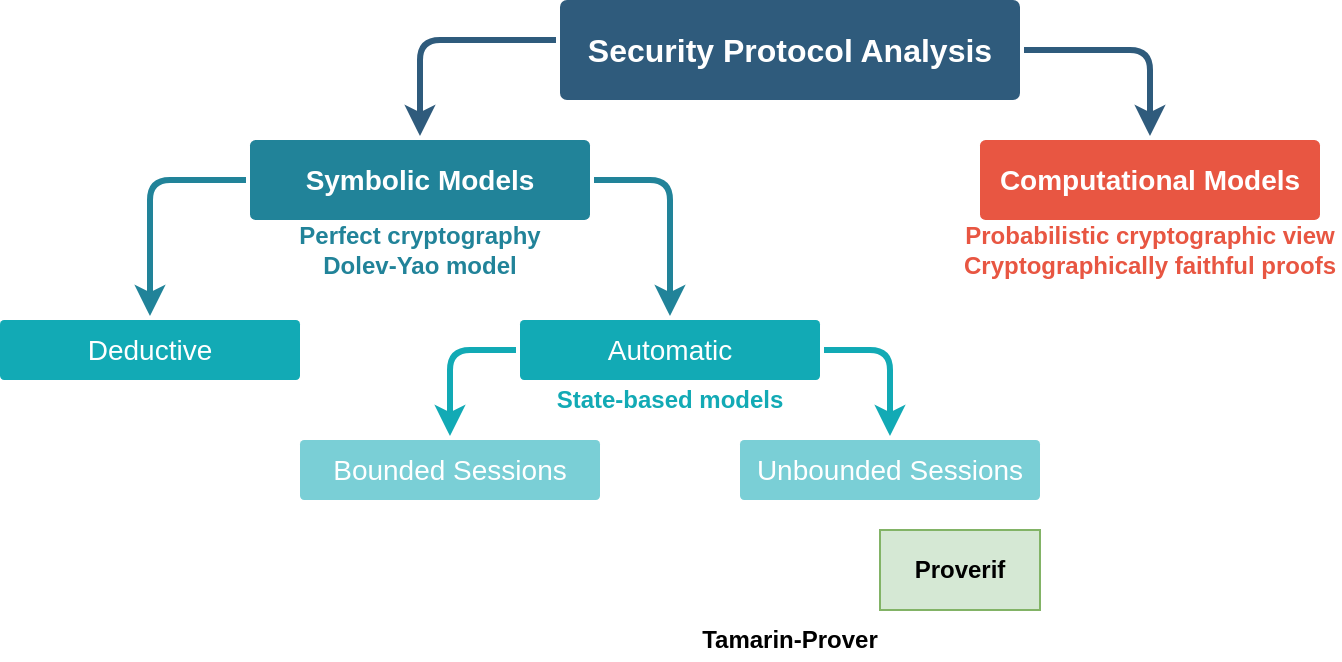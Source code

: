 <mxfile version="14.9.6" type="google"><diagram id="6a731a19-8d31-9384-78a2-239565b7b9f0" name="Page-1"><mxGraphModel dx="723" dy="382" grid="1" gridSize="10" guides="1" tooltips="1" connect="1" arrows="1" fold="1" page="1" pageScale="1" pageWidth="680" pageHeight="340" background="none" math="0" shadow="0"><root><mxCell id="0"/><mxCell id="1" parent="0"/><mxCell id="1746" value="" style="edgeStyle=none;rounded=1;jumpStyle=none;html=1;shadow=0;labelBackgroundColor=none;startArrow=none;startFill=0;endArrow=classic;endFill=1;jettySize=auto;orthogonalLoop=1;strokeColor=#2F5B7C;strokeWidth=3;fontFamily=Helvetica;fontSize=16;fontColor=#23445D;spacing=5;" parent="1" source="1749" target="1771" edge="1"><mxGeometry relative="1" as="geometry"><Array as="points"><mxPoint x="580" y="35"/></Array></mxGeometry></mxCell><mxCell id="1748" value="" style="edgeStyle=orthogonalEdgeStyle;rounded=1;jumpStyle=none;html=1;shadow=0;labelBackgroundColor=none;startArrow=none;startFill=0;endArrow=classic;endFill=1;jettySize=auto;orthogonalLoop=1;strokeColor=#2F5B7C;strokeWidth=3;fontFamily=Helvetica;fontSize=16;fontColor=#23445D;spacing=5;entryX=0.5;entryY=0;entryDx=0;entryDy=0;" parent="1" source="1749" target="1753" edge="1"><mxGeometry relative="1" as="geometry"><Array as="points"><mxPoint x="215" y="30"/></Array></mxGeometry></mxCell><mxCell id="1749" value="Security Protocol Analysis" style="rounded=1;whiteSpace=wrap;html=1;shadow=0;labelBackgroundColor=none;strokeColor=none;strokeWidth=3;fontFamily=Helvetica;fontSize=16;fontColor=#FFFFFF;align=center;fontStyle=1;spacing=5;arcSize=7;perimeterSpacing=2;fillColor=#2F5B7C;" parent="1" vertex="1"><mxGeometry x="285" y="10" width="230" height="50" as="geometry"/></mxCell><mxCell id="1751" value="" style="edgeStyle=none;rounded=1;jumpStyle=none;html=1;shadow=0;labelBackgroundColor=none;startArrow=none;startFill=0;jettySize=auto;orthogonalLoop=1;strokeWidth=3;fontFamily=Helvetica;fontSize=14;fontColor=#FFFFFF;spacing=5;fontStyle=1;fillColor=#b0e3e6;strokeColor=#218399;" parent="1" source="1753" target="1755" edge="1"><mxGeometry relative="1" as="geometry"><Array as="points"><mxPoint x="80" y="100"/></Array></mxGeometry></mxCell><mxCell id="1752" value="" style="edgeStyle=none;rounded=1;jumpStyle=none;html=1;shadow=0;labelBackgroundColor=none;startArrow=none;startFill=0;jettySize=auto;orthogonalLoop=1;strokeWidth=3;fontFamily=Helvetica;fontSize=14;fontColor=#FFFFFF;spacing=5;fontStyle=1;fillColor=#b0e3e6;strokeColor=#218399;" parent="1" source="1753" target="1754" edge="1"><mxGeometry relative="1" as="geometry"><Array as="points"><mxPoint x="340" y="100"/></Array></mxGeometry></mxCell><mxCell id="1753" value="Symbolic Models" style="rounded=1;whiteSpace=wrap;html=1;shadow=0;labelBackgroundColor=none;strokeColor=none;strokeWidth=3;fontFamily=Helvetica;fontSize=14;fontColor=#FFFFFF;align=center;spacing=5;fontStyle=1;arcSize=7;perimeterSpacing=2;fillColor=#218399;" parent="1" vertex="1"><mxGeometry x="130" y="80" width="170" height="40" as="geometry"/></mxCell><mxCell id="1754" value="Automatic" style="rounded=1;whiteSpace=wrap;html=1;shadow=0;labelBackgroundColor=none;strokeColor=none;strokeWidth=3;fontFamily=Helvetica;fontSize=14;fontColor=#FFFFFF;align=center;spacing=5;fontStyle=0;arcSize=7;perimeterSpacing=2;fillColor=#12AAB5;" parent="1" vertex="1"><mxGeometry x="265" y="170" width="150" height="30" as="geometry"/></mxCell><mxCell id="1755" value="Deductive" style="rounded=1;whiteSpace=wrap;html=1;shadow=0;labelBackgroundColor=none;strokeColor=none;strokeWidth=3;fontFamily=Helvetica;fontSize=14;fontColor=#FFFFFF;align=center;spacing=5;fontStyle=0;arcSize=7;perimeterSpacing=2;fillColor=#12AAB5;" parent="1" vertex="1"><mxGeometry x="5" y="170" width="150" height="30" as="geometry"/></mxCell><mxCell id="1771" value="Computational Models" style="rounded=1;whiteSpace=wrap;html=1;shadow=0;labelBackgroundColor=none;strokeColor=none;strokeWidth=3;fontFamily=Helvetica;fontSize=14;fontColor=#FFFFFF;align=center;spacing=5;fontStyle=1;arcSize=7;perimeterSpacing=2;fillColor=#E85642;" parent="1" vertex="1"><mxGeometry x="495" y="80" width="170" height="40" as="geometry"/></mxCell><mxCell id="F3JaZJ1KbiUL1GR39glD-1781" value="&lt;div&gt;Perfect cryptography&lt;/div&gt;&lt;div&gt;Dolev-Yao model&lt;/div&gt;" style="text;html=1;align=center;verticalAlign=middle;whiteSpace=wrap;rounded=0;fontStyle=1;fontColor=#218399;" parent="1" vertex="1"><mxGeometry x="125" y="120" width="180" height="30" as="geometry"/></mxCell><mxCell id="F3JaZJ1KbiUL1GR39glD-1783" value="&lt;div&gt;Probabilistic cryptographic view&lt;br&gt;&lt;/div&gt;&lt;div&gt;Cryptographically faithful proofs&lt;/div&gt;" style="text;html=1;strokeColor=none;fillColor=none;align=center;verticalAlign=middle;whiteSpace=wrap;rounded=0;fontStyle=1;fontColor=#E85642;" parent="1" vertex="1"><mxGeometry x="485" y="120" width="190" height="30" as="geometry"/></mxCell><mxCell id="F3JaZJ1KbiUL1GR39glD-1786" value="" style="edgeStyle=none;rounded=1;jumpStyle=none;html=1;shadow=0;labelBackgroundColor=none;startArrow=none;startFill=0;jettySize=auto;orthogonalLoop=1;strokeWidth=3;fontFamily=Helvetica;fontSize=14;fontColor=#FFFFFF;spacing=5;fontStyle=1;fillColor=#b0e3e6;exitX=1;exitY=0.5;exitDx=0;exitDy=0;strokeColor=#12AAB5;" parent="1" source="1754" target="F3JaZJ1KbiUL1GR39glD-1787" edge="1"><mxGeometry relative="1" as="geometry"><mxPoint x="547" y="170.0" as="sourcePoint"/><Array as="points"><mxPoint x="450" y="185"/></Array></mxGeometry></mxCell><mxCell id="F3JaZJ1KbiUL1GR39glD-1787" value="Unbounded Sessions" style="rounded=1;whiteSpace=wrap;html=1;shadow=0;labelBackgroundColor=none;strokeColor=none;strokeWidth=3;fontFamily=Helvetica;fontSize=14;fontColor=#FFFFFF;align=center;spacing=5;fontStyle=0;arcSize=7;perimeterSpacing=2;fillColor=#7ACFD6;" parent="1" vertex="1"><mxGeometry x="375" y="230" width="150" height="30" as="geometry"/></mxCell><mxCell id="F3JaZJ1KbiUL1GR39glD-1788" value="" style="edgeStyle=none;rounded=1;jumpStyle=none;html=1;shadow=0;labelBackgroundColor=none;startArrow=none;startFill=0;jettySize=auto;orthogonalLoop=1;strokeWidth=3;fontFamily=Helvetica;fontSize=14;fontColor=#FFFFFF;spacing=5;fontStyle=1;fillColor=#b0e3e6;exitX=0;exitY=0.5;exitDx=0;exitDy=0;strokeColor=#12AAB5;" parent="1" source="1754" target="F3JaZJ1KbiUL1GR39glD-1789" edge="1"><mxGeometry relative="1" as="geometry"><mxPoint x="217.0" y="210.0" as="sourcePoint"/><Array as="points"><mxPoint x="230" y="185"/></Array></mxGeometry></mxCell><mxCell id="F3JaZJ1KbiUL1GR39glD-1789" value="Bounded Sessions" style="rounded=1;whiteSpace=wrap;html=1;shadow=0;labelBackgroundColor=none;strokeColor=none;strokeWidth=3;fontFamily=Helvetica;fontSize=14;fontColor=#FFFFFF;align=center;spacing=5;fontStyle=0;arcSize=7;perimeterSpacing=2;fillColor=#7ACFD6;" parent="1" vertex="1"><mxGeometry x="155" y="230" width="150" height="30" as="geometry"/></mxCell><mxCell id="F3JaZJ1KbiUL1GR39glD-1792" value="" style="shape=image;imageAspect=0;aspect=fixed;verticalLabelPosition=bottom;verticalAlign=top;rounded=0;fontColor=#000000;fillColor=#7ACFD6;gradientColor=#ffffff;html=1;image=https://tamarin-prover.github.io/favicon-256x256.png;" parent="1" vertex="1"><mxGeometry x="375" y="270" width="50" height="50" as="geometry"/></mxCell><mxCell id="F3JaZJ1KbiUL1GR39glD-1793" value="State-based models" style="text;html=1;align=center;verticalAlign=middle;whiteSpace=wrap;rounded=0;fontStyle=1;fontColor=#12AAB5;" parent="1" vertex="1"><mxGeometry x="250" y="200" width="180" height="20" as="geometry"/></mxCell><mxCell id="F3JaZJ1KbiUL1GR39glD-1794" value="Tamarin-Prover" style="text;html=1;align=center;verticalAlign=middle;whiteSpace=wrap;rounded=0;fontStyle=1;" parent="1" vertex="1"><mxGeometry x="355" y="320" width="90" height="20" as="geometry"/></mxCell><mxCell id="OPaTxeV6Zxx7ipYJyaey-1778" value="&lt;div&gt;Proverif&lt;/div&gt;" style="html=1;whiteSpace=wrap;container=1;recursiveResize=0;collapsible=0;fontStyle=1;fillColor=#d5e8d4;strokeColor=#82b366;" vertex="1" parent="1"><mxGeometry x="445" y="275" width="80" height="40" as="geometry"/></mxCell></root></mxGraphModel></diagram></mxfile>